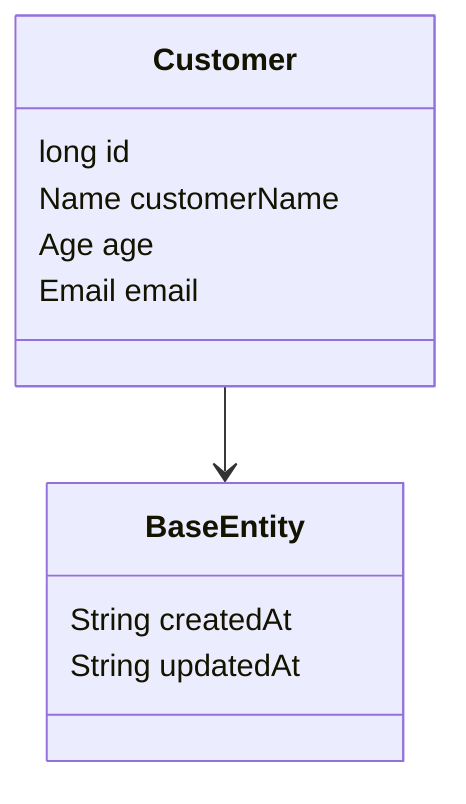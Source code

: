 classDiagram
    
    class Customer {
        long id
        Name customerName
        Age age
        Email email
    }

    class BaseEntity {
        String createdAt
        String updatedAt
    }

    Customer --> BaseEntity